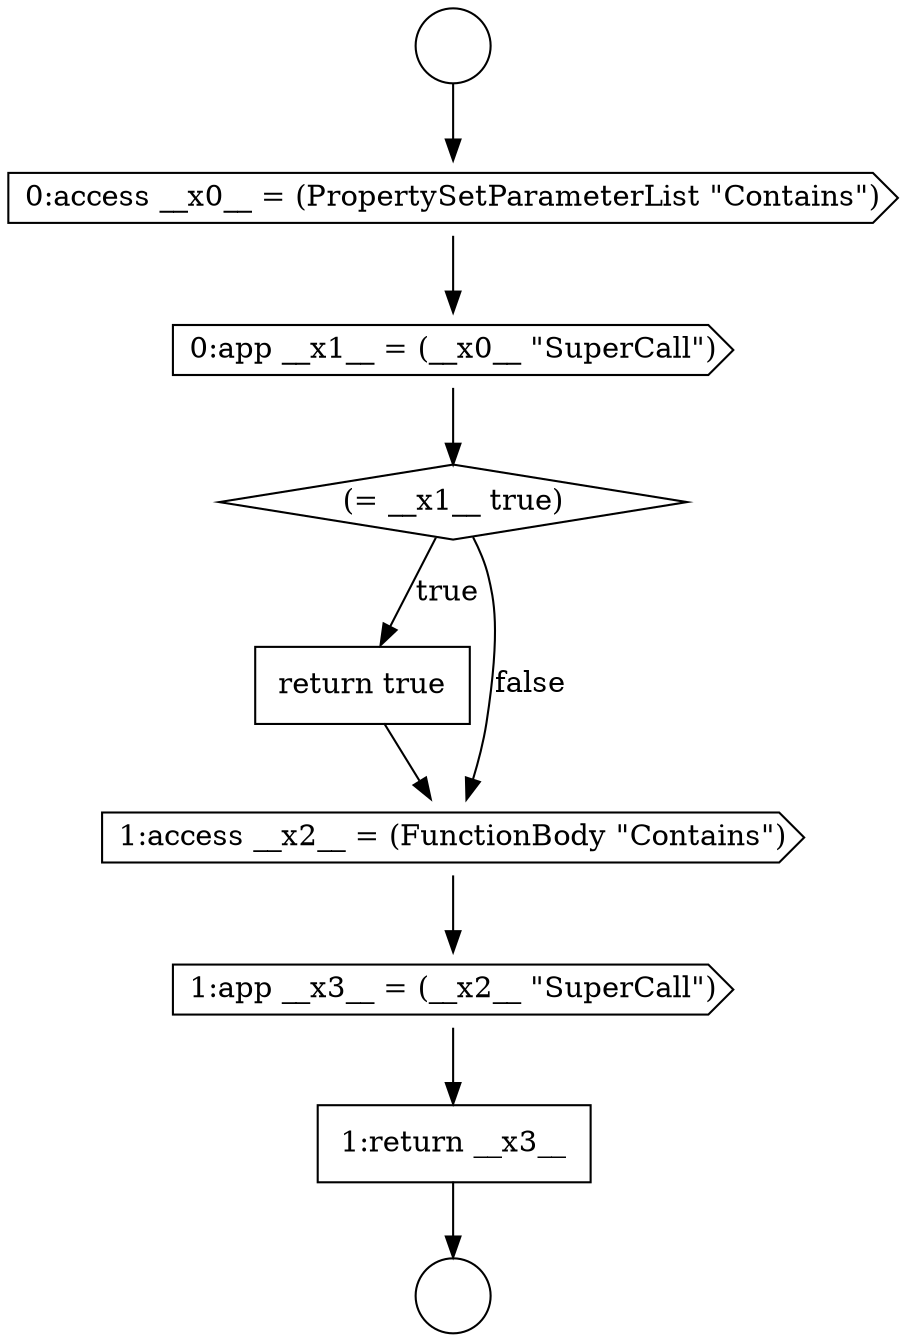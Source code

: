 digraph {
  node8235 [shape=cds, label=<<font color="black">1:app __x3__ = (__x2__ &quot;SuperCall&quot;)</font>> color="black" fillcolor="white" style=filled]
  node8229 [shape=circle label=" " color="black" fillcolor="white" style=filled]
  node8233 [shape=none, margin=0, label=<<font color="black">
    <table border="0" cellborder="1" cellspacing="0" cellpadding="10">
      <tr><td align="left">return true</td></tr>
    </table>
  </font>> color="black" fillcolor="white" style=filled]
  node8230 [shape=cds, label=<<font color="black">0:access __x0__ = (PropertySetParameterList &quot;Contains&quot;)</font>> color="black" fillcolor="white" style=filled]
  node8234 [shape=cds, label=<<font color="black">1:access __x2__ = (FunctionBody &quot;Contains&quot;)</font>> color="black" fillcolor="white" style=filled]
  node8231 [shape=cds, label=<<font color="black">0:app __x1__ = (__x0__ &quot;SuperCall&quot;)</font>> color="black" fillcolor="white" style=filled]
  node8228 [shape=circle label=" " color="black" fillcolor="white" style=filled]
  node8236 [shape=none, margin=0, label=<<font color="black">
    <table border="0" cellborder="1" cellspacing="0" cellpadding="10">
      <tr><td align="left">1:return __x3__</td></tr>
    </table>
  </font>> color="black" fillcolor="white" style=filled]
  node8232 [shape=diamond, label=<<font color="black">(= __x1__ true)</font>> color="black" fillcolor="white" style=filled]
  node8232 -> node8233 [label=<<font color="black">true</font>> color="black"]
  node8232 -> node8234 [label=<<font color="black">false</font>> color="black"]
  node8231 -> node8232 [ color="black"]
  node8236 -> node8229 [ color="black"]
  node8235 -> node8236 [ color="black"]
  node8230 -> node8231 [ color="black"]
  node8233 -> node8234 [ color="black"]
  node8228 -> node8230 [ color="black"]
  node8234 -> node8235 [ color="black"]
}
